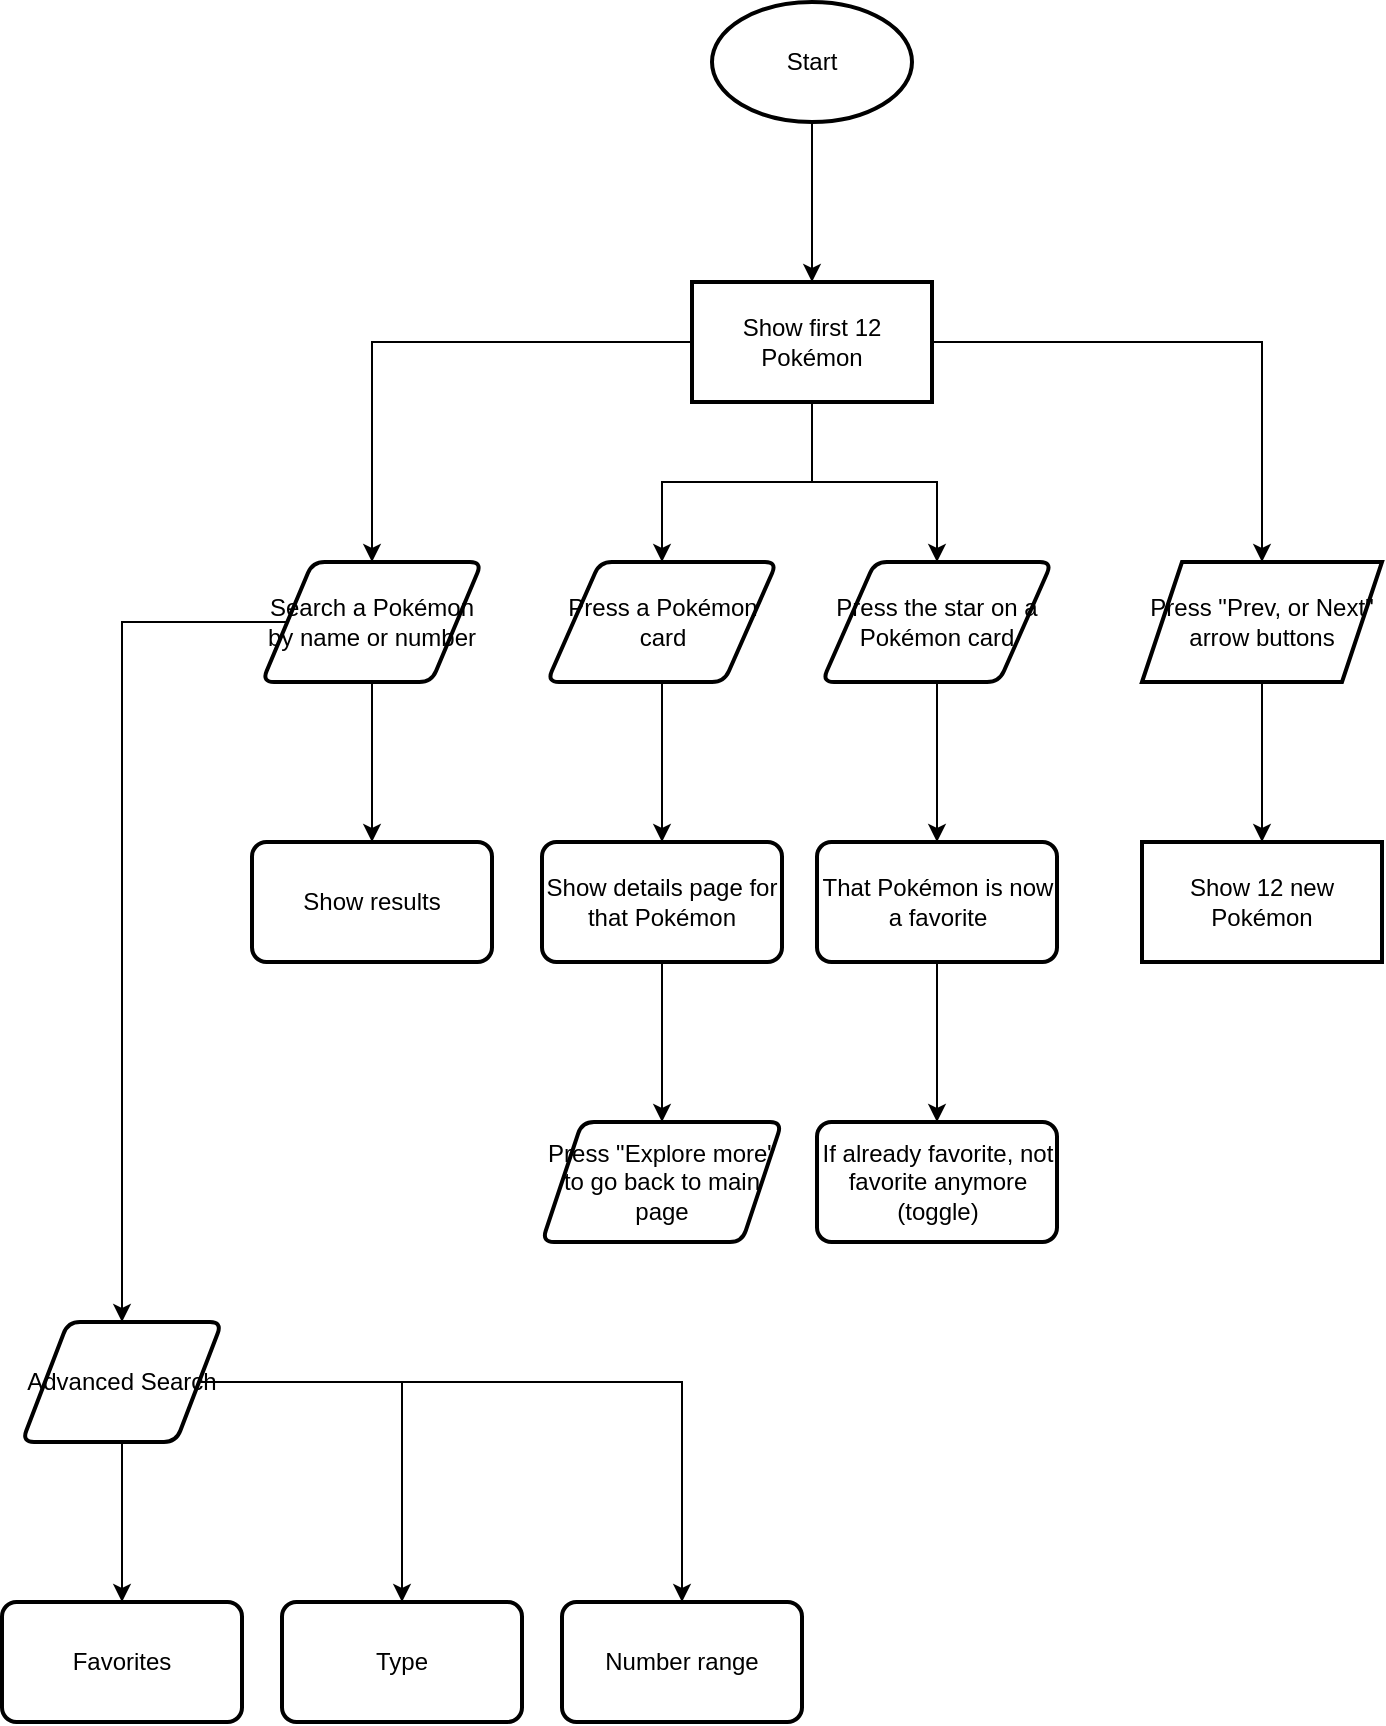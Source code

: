 <mxfile version="15.6.8" type="device"><diagram id="dXUYVpclNjVjRoVBf5wU" name="Page-1"><mxGraphModel dx="784" dy="1105" grid="1" gridSize="10" guides="1" tooltips="1" connect="1" arrows="1" fold="1" page="1" pageScale="1" pageWidth="850" pageHeight="1100" math="0" shadow="0"><root><mxCell id="0"/><mxCell id="1" parent="0"/><mxCell id="kr8d2bdbTQKRo0F6X7YS-3" value="" style="edgeStyle=orthogonalEdgeStyle;rounded=0;orthogonalLoop=1;jettySize=auto;html=1;" edge="1" parent="1" source="kr8d2bdbTQKRo0F6X7YS-1" target="kr8d2bdbTQKRo0F6X7YS-2"><mxGeometry relative="1" as="geometry"/></mxCell><mxCell id="kr8d2bdbTQKRo0F6X7YS-1" value="Start" style="strokeWidth=2;html=1;shape=mxgraph.flowchart.start_1;whiteSpace=wrap;" vertex="1" parent="1"><mxGeometry x="375" y="80" width="100" height="60" as="geometry"/></mxCell><mxCell id="kr8d2bdbTQKRo0F6X7YS-10" style="edgeStyle=orthogonalEdgeStyle;rounded=0;orthogonalLoop=1;jettySize=auto;html=1;" edge="1" parent="1" source="kr8d2bdbTQKRo0F6X7YS-2" target="kr8d2bdbTQKRo0F6X7YS-9"><mxGeometry relative="1" as="geometry"/></mxCell><mxCell id="kr8d2bdbTQKRo0F6X7YS-15" style="edgeStyle=orthogonalEdgeStyle;rounded=0;orthogonalLoop=1;jettySize=auto;html=1;" edge="1" parent="1" source="kr8d2bdbTQKRo0F6X7YS-2" target="kr8d2bdbTQKRo0F6X7YS-14"><mxGeometry relative="1" as="geometry"/></mxCell><mxCell id="kr8d2bdbTQKRo0F6X7YS-22" value="" style="edgeStyle=orthogonalEdgeStyle;rounded=0;orthogonalLoop=1;jettySize=auto;html=1;" edge="1" parent="1" source="kr8d2bdbTQKRo0F6X7YS-2" target="kr8d2bdbTQKRo0F6X7YS-21"><mxGeometry relative="1" as="geometry"/></mxCell><mxCell id="kr8d2bdbTQKRo0F6X7YS-27" style="edgeStyle=orthogonalEdgeStyle;rounded=0;orthogonalLoop=1;jettySize=auto;html=1;" edge="1" parent="1" source="kr8d2bdbTQKRo0F6X7YS-2" target="kr8d2bdbTQKRo0F6X7YS-26"><mxGeometry relative="1" as="geometry"/></mxCell><mxCell id="kr8d2bdbTQKRo0F6X7YS-2" value="Show first 12 Pokémon" style="whiteSpace=wrap;html=1;strokeWidth=2;" vertex="1" parent="1"><mxGeometry x="365" y="220" width="120" height="60" as="geometry"/></mxCell><mxCell id="kr8d2bdbTQKRo0F6X7YS-13" value="" style="edgeStyle=orthogonalEdgeStyle;rounded=0;orthogonalLoop=1;jettySize=auto;html=1;" edge="1" parent="1" source="kr8d2bdbTQKRo0F6X7YS-9" target="kr8d2bdbTQKRo0F6X7YS-12"><mxGeometry relative="1" as="geometry"/></mxCell><mxCell id="kr8d2bdbTQKRo0F6X7YS-30" style="edgeStyle=orthogonalEdgeStyle;rounded=0;orthogonalLoop=1;jettySize=auto;html=1;" edge="1" parent="1" source="kr8d2bdbTQKRo0F6X7YS-9" target="kr8d2bdbTQKRo0F6X7YS-31"><mxGeometry relative="1" as="geometry"><mxPoint x="80" y="680" as="targetPoint"/></mxGeometry></mxCell><mxCell id="kr8d2bdbTQKRo0F6X7YS-9" value="Search a Pokémon by name or number" style="shape=parallelogram;html=1;strokeWidth=2;perimeter=parallelogramPerimeter;whiteSpace=wrap;rounded=1;arcSize=12;size=0.23;" vertex="1" parent="1"><mxGeometry x="150" y="360" width="110" height="60" as="geometry"/></mxCell><mxCell id="kr8d2bdbTQKRo0F6X7YS-12" value="Show results" style="whiteSpace=wrap;html=1;rounded=1;strokeWidth=2;arcSize=12;" vertex="1" parent="1"><mxGeometry x="145" y="500" width="120" height="60" as="geometry"/></mxCell><mxCell id="kr8d2bdbTQKRo0F6X7YS-17" value="" style="edgeStyle=orthogonalEdgeStyle;rounded=0;orthogonalLoop=1;jettySize=auto;html=1;" edge="1" parent="1" source="kr8d2bdbTQKRo0F6X7YS-14" target="kr8d2bdbTQKRo0F6X7YS-16"><mxGeometry relative="1" as="geometry"/></mxCell><mxCell id="kr8d2bdbTQKRo0F6X7YS-14" value="Press a Pokémon card" style="shape=parallelogram;html=1;strokeWidth=2;perimeter=parallelogramPerimeter;whiteSpace=wrap;rounded=1;arcSize=12;size=0.23;" vertex="1" parent="1"><mxGeometry x="292.5" y="360" width="115" height="60" as="geometry"/></mxCell><mxCell id="kr8d2bdbTQKRo0F6X7YS-20" value="" style="edgeStyle=orthogonalEdgeStyle;rounded=0;orthogonalLoop=1;jettySize=auto;html=1;" edge="1" parent="1" source="kr8d2bdbTQKRo0F6X7YS-16" target="kr8d2bdbTQKRo0F6X7YS-19"><mxGeometry relative="1" as="geometry"/></mxCell><mxCell id="kr8d2bdbTQKRo0F6X7YS-16" value="Show details page for that Pokémon" style="whiteSpace=wrap;html=1;rounded=1;strokeWidth=2;arcSize=12;" vertex="1" parent="1"><mxGeometry x="290" y="500" width="120" height="60" as="geometry"/></mxCell><mxCell id="kr8d2bdbTQKRo0F6X7YS-19" value="Press &quot;Explore more&quot; to go back to main page" style="shape=parallelogram;perimeter=parallelogramPerimeter;whiteSpace=wrap;html=1;fixedSize=1;rounded=1;strokeWidth=2;arcSize=12;" vertex="1" parent="1"><mxGeometry x="290" y="640" width="120" height="60" as="geometry"/></mxCell><mxCell id="kr8d2bdbTQKRo0F6X7YS-24" value="" style="edgeStyle=orthogonalEdgeStyle;rounded=0;orthogonalLoop=1;jettySize=auto;html=1;" edge="1" parent="1" source="kr8d2bdbTQKRo0F6X7YS-21" target="kr8d2bdbTQKRo0F6X7YS-23"><mxGeometry relative="1" as="geometry"/></mxCell><mxCell id="kr8d2bdbTQKRo0F6X7YS-21" value="Press &quot;Prev, or Next&quot; arrow buttons" style="shape=parallelogram;perimeter=parallelogramPerimeter;whiteSpace=wrap;html=1;fixedSize=1;strokeWidth=2;" vertex="1" parent="1"><mxGeometry x="590" y="360" width="120" height="60" as="geometry"/></mxCell><mxCell id="kr8d2bdbTQKRo0F6X7YS-23" value="Show 12 new Pokémon" style="whiteSpace=wrap;html=1;strokeWidth=2;" vertex="1" parent="1"><mxGeometry x="590" y="500" width="120" height="60" as="geometry"/></mxCell><mxCell id="kr8d2bdbTQKRo0F6X7YS-29" value="" style="edgeStyle=orthogonalEdgeStyle;rounded=0;orthogonalLoop=1;jettySize=auto;html=1;" edge="1" parent="1" source="kr8d2bdbTQKRo0F6X7YS-26" target="kr8d2bdbTQKRo0F6X7YS-28"><mxGeometry relative="1" as="geometry"/></mxCell><mxCell id="kr8d2bdbTQKRo0F6X7YS-26" value="Press the star on a Pokémon card" style="shape=parallelogram;html=1;strokeWidth=2;perimeter=parallelogramPerimeter;whiteSpace=wrap;rounded=1;arcSize=12;size=0.23;" vertex="1" parent="1"><mxGeometry x="430" y="360" width="115" height="60" as="geometry"/></mxCell><mxCell id="kr8d2bdbTQKRo0F6X7YS-33" value="" style="edgeStyle=orthogonalEdgeStyle;rounded=0;orthogonalLoop=1;jettySize=auto;html=1;" edge="1" parent="1" source="kr8d2bdbTQKRo0F6X7YS-28" target="kr8d2bdbTQKRo0F6X7YS-32"><mxGeometry relative="1" as="geometry"/></mxCell><mxCell id="kr8d2bdbTQKRo0F6X7YS-28" value="That Pokémon is now a favorite" style="whiteSpace=wrap;html=1;rounded=1;strokeWidth=2;arcSize=12;" vertex="1" parent="1"><mxGeometry x="427.5" y="500" width="120" height="60" as="geometry"/></mxCell><mxCell id="kr8d2bdbTQKRo0F6X7YS-35" value="" style="edgeStyle=orthogonalEdgeStyle;rounded=0;orthogonalLoop=1;jettySize=auto;html=1;" edge="1" parent="1" source="kr8d2bdbTQKRo0F6X7YS-31" target="kr8d2bdbTQKRo0F6X7YS-34"><mxGeometry relative="1" as="geometry"/></mxCell><mxCell id="kr8d2bdbTQKRo0F6X7YS-37" value="" style="edgeStyle=orthogonalEdgeStyle;rounded=0;orthogonalLoop=1;jettySize=auto;html=1;" edge="1" parent="1" source="kr8d2bdbTQKRo0F6X7YS-31" target="kr8d2bdbTQKRo0F6X7YS-36"><mxGeometry relative="1" as="geometry"/></mxCell><mxCell id="kr8d2bdbTQKRo0F6X7YS-39" value="" style="edgeStyle=orthogonalEdgeStyle;rounded=0;orthogonalLoop=1;jettySize=auto;html=1;" edge="1" parent="1" source="kr8d2bdbTQKRo0F6X7YS-31" target="kr8d2bdbTQKRo0F6X7YS-38"><mxGeometry relative="1" as="geometry"/></mxCell><mxCell id="kr8d2bdbTQKRo0F6X7YS-31" value="Advanced Search" style="shape=parallelogram;html=1;strokeWidth=2;perimeter=parallelogramPerimeter;whiteSpace=wrap;rounded=1;arcSize=12;size=0.23;" vertex="1" parent="1"><mxGeometry x="30" y="740" width="100" height="60" as="geometry"/></mxCell><mxCell id="kr8d2bdbTQKRo0F6X7YS-32" value="If already favorite, not favorite anymore (toggle)" style="whiteSpace=wrap;html=1;rounded=1;strokeWidth=2;arcSize=12;" vertex="1" parent="1"><mxGeometry x="427.5" y="640" width="120" height="60" as="geometry"/></mxCell><mxCell id="kr8d2bdbTQKRo0F6X7YS-34" value="Favorites" style="whiteSpace=wrap;html=1;rounded=1;strokeWidth=2;arcSize=12;" vertex="1" parent="1"><mxGeometry x="20" y="880" width="120" height="60" as="geometry"/></mxCell><mxCell id="kr8d2bdbTQKRo0F6X7YS-36" value="Type" style="whiteSpace=wrap;html=1;rounded=1;strokeWidth=2;arcSize=12;" vertex="1" parent="1"><mxGeometry x="160" y="880" width="120" height="60" as="geometry"/></mxCell><mxCell id="kr8d2bdbTQKRo0F6X7YS-38" value="Number range" style="whiteSpace=wrap;html=1;rounded=1;strokeWidth=2;arcSize=12;" vertex="1" parent="1"><mxGeometry x="300" y="880" width="120" height="60" as="geometry"/></mxCell></root></mxGraphModel></diagram></mxfile>